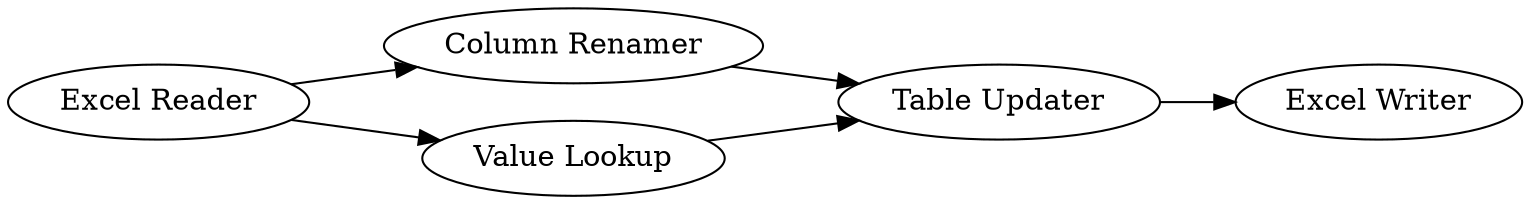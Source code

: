 digraph {
	11 -> 10
	1 -> 4
	1 -> 11
	10 -> 12
	4 -> 10
	1 [label="Excel Reader"]
	11 [label="Column Renamer"]
	4 [label="Value Lookup"]
	10 [label="Table Updater"]
	12 [label="Excel Writer"]
	rankdir=LR
}
